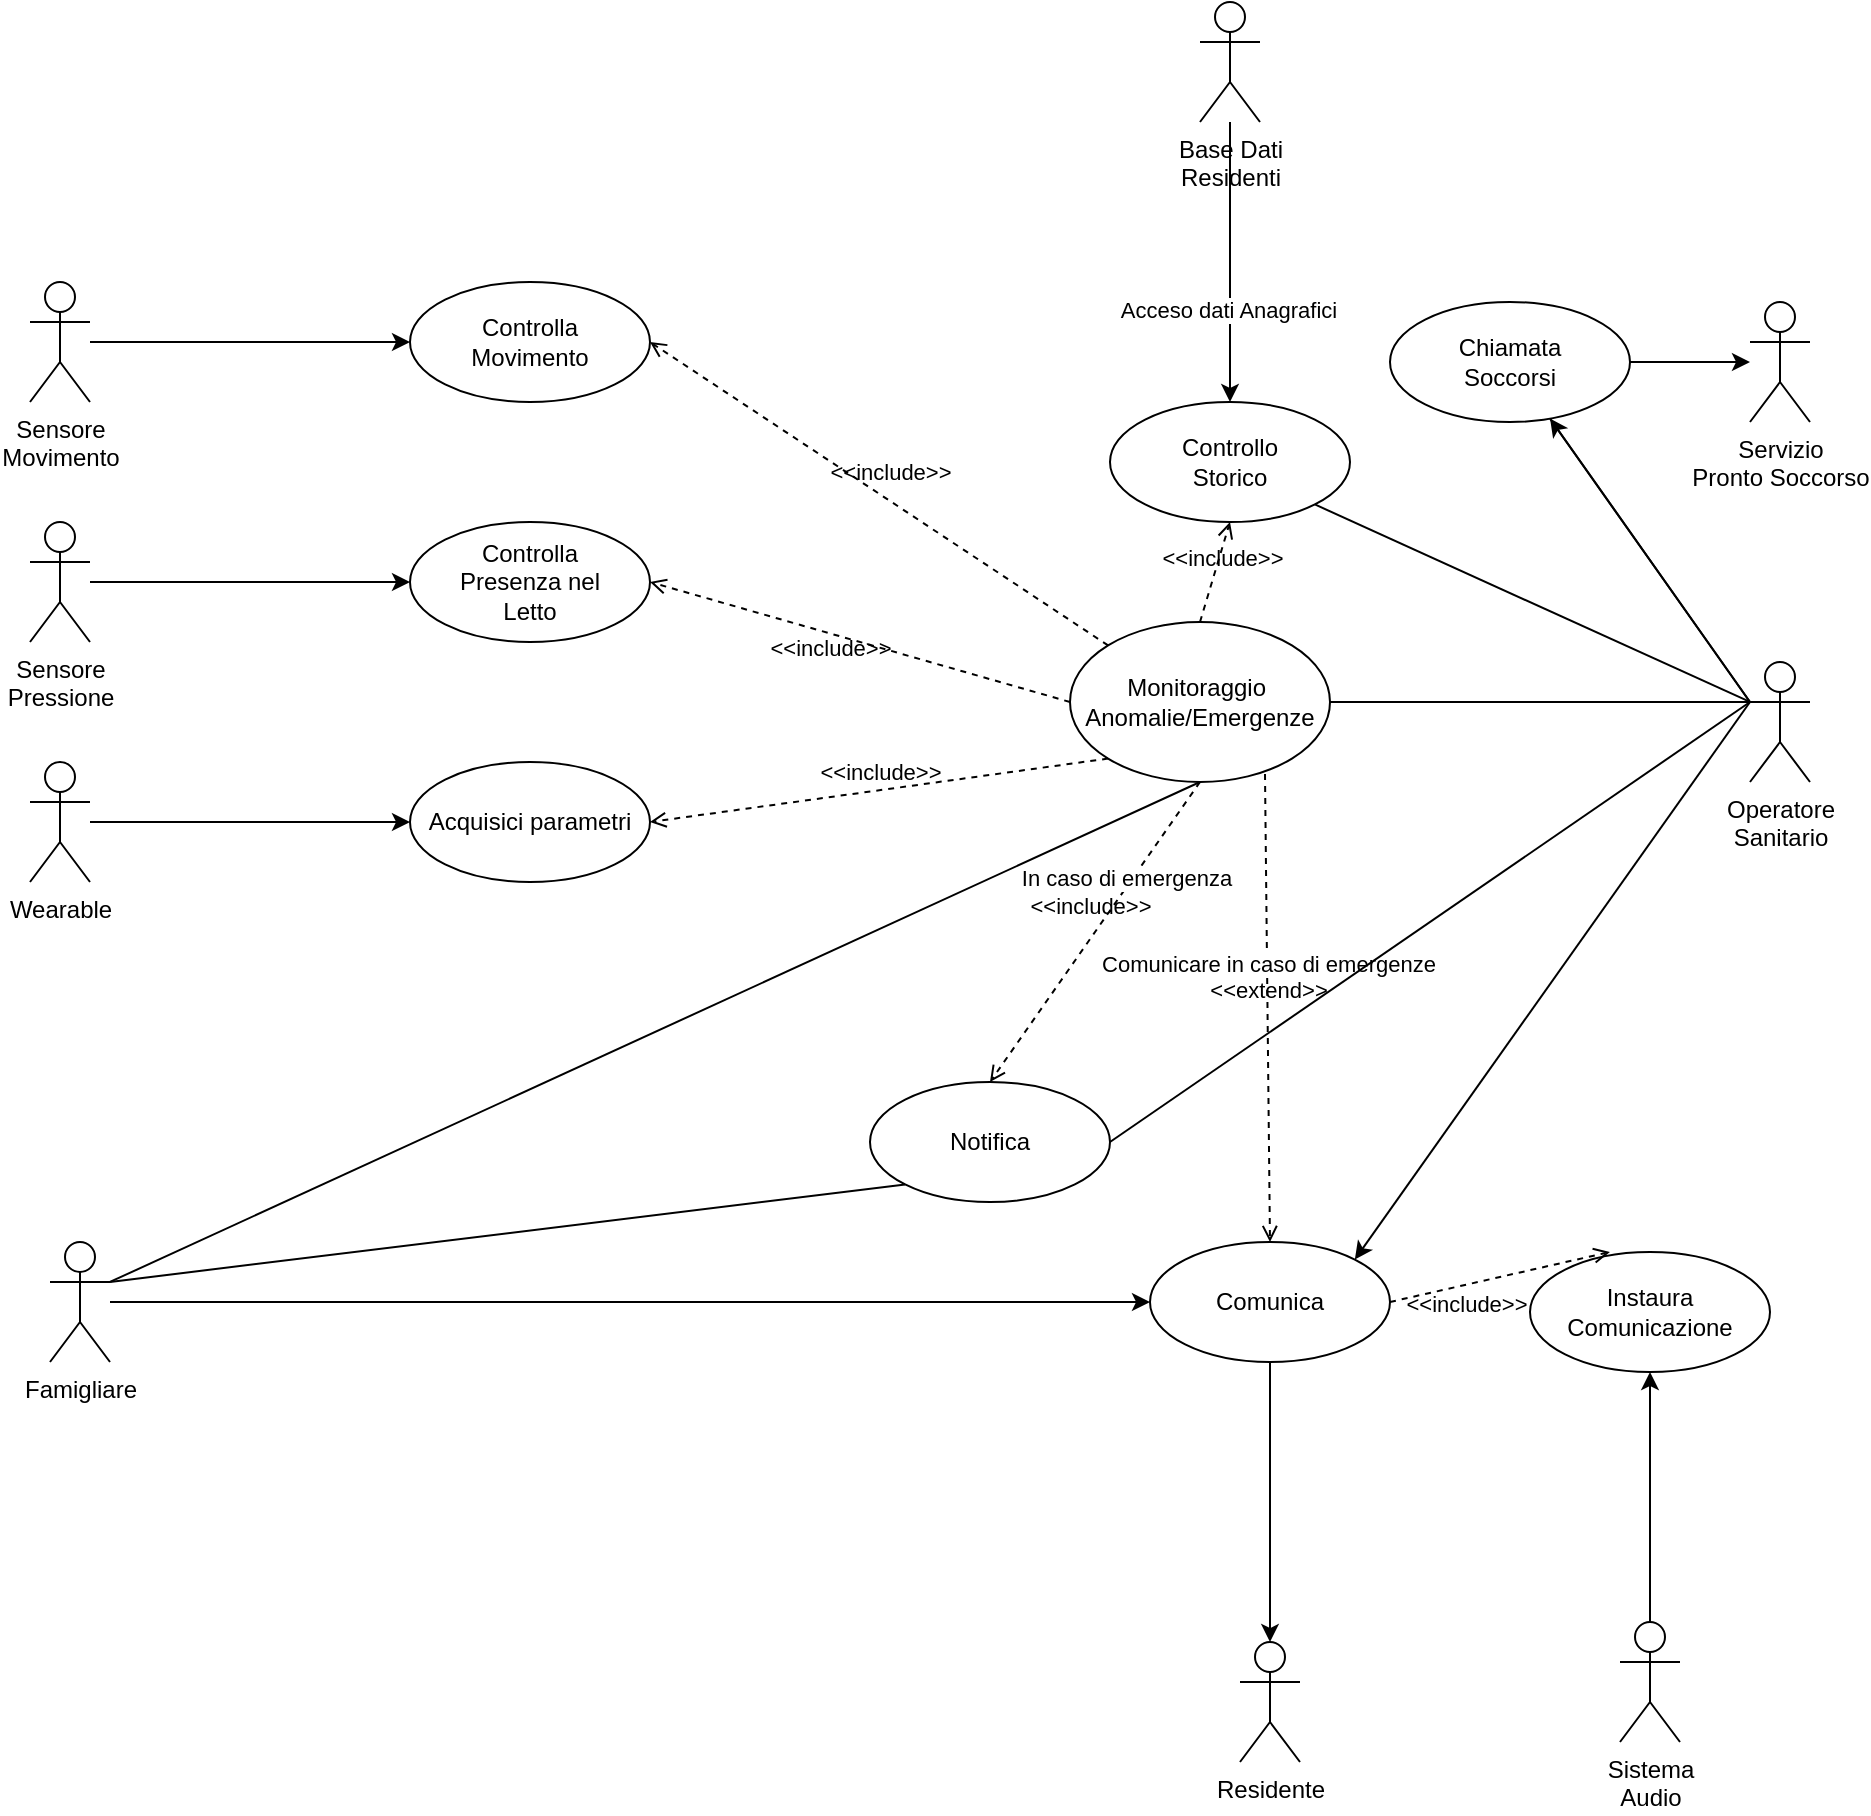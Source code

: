 <mxfile version="20.3.0" type="device"><diagram id="xuJB4tLdv7xrFmScMraw" name="Pagina-1"><mxGraphModel dx="1026" dy="2187" grid="1" gridSize="10" guides="1" tooltips="1" connect="1" arrows="1" fold="1" page="1" pageScale="1" pageWidth="827" pageHeight="1169" math="0" shadow="0"><root><mxCell id="0"/><mxCell id="1" parent="0"/><mxCell id="72Dr_-7PXUIAPF8C0Qgd-40" style="edgeStyle=none;rounded=0;orthogonalLoop=1;jettySize=auto;html=1;entryX=0.5;entryY=1;entryDx=0;entryDy=0;endArrow=none;endFill=0;startArrow=classic;startFill=1;" parent="1" source="72Dr_-7PXUIAPF8C0Qgd-1" target="72Dr_-7PXUIAPF8C0Qgd-32" edge="1"><mxGeometry relative="1" as="geometry"/></mxCell><mxCell id="72Dr_-7PXUIAPF8C0Qgd-1" value="Residente" style="shape=umlActor;verticalLabelPosition=bottom;verticalAlign=top;html=1;outlineConnect=0;" parent="1" vertex="1"><mxGeometry x="635" y="780" width="30" height="60" as="geometry"/></mxCell><mxCell id="72Dr_-7PXUIAPF8C0Qgd-39" style="edgeStyle=none;rounded=0;orthogonalLoop=1;jettySize=auto;html=1;entryX=0;entryY=0.5;entryDx=0;entryDy=0;endArrow=classic;endFill=1;" parent="1" source="72Dr_-7PXUIAPF8C0Qgd-6" target="72Dr_-7PXUIAPF8C0Qgd-32" edge="1"><mxGeometry relative="1" as="geometry"/></mxCell><mxCell id="72Dr_-7PXUIAPF8C0Qgd-62" style="edgeStyle=none;rounded=0;orthogonalLoop=1;jettySize=auto;html=1;entryX=0.5;entryY=1;entryDx=0;entryDy=0;startArrow=none;startFill=0;endArrow=none;endFill=0;exitX=1;exitY=0.333;exitDx=0;exitDy=0;exitPerimeter=0;" parent="1" target="72Dr_-7PXUIAPF8C0Qgd-54" edge="1" source="72Dr_-7PXUIAPF8C0Qgd-6"><mxGeometry relative="1" as="geometry"><mxPoint x="790" y="670" as="sourcePoint"/></mxGeometry></mxCell><mxCell id="72Dr_-7PXUIAPF8C0Qgd-6" value="&lt;div&gt;Famigliare&lt;/div&gt;&lt;div&gt;&lt;br&gt;&lt;/div&gt;" style="shape=umlActor;verticalLabelPosition=bottom;verticalAlign=top;html=1;outlineConnect=0;" parent="1" vertex="1"><mxGeometry x="40" y="580" width="30" height="60" as="geometry"/></mxCell><mxCell id="72Dr_-7PXUIAPF8C0Qgd-38" style="edgeStyle=none;rounded=0;orthogonalLoop=1;jettySize=auto;html=1;entryX=1;entryY=0;entryDx=0;entryDy=0;endArrow=classic;endFill=1;exitX=0;exitY=0.333;exitDx=0;exitDy=0;exitPerimeter=0;" parent="1" source="72Dr_-7PXUIAPF8C0Qgd-7" target="72Dr_-7PXUIAPF8C0Qgd-32" edge="1"><mxGeometry relative="1" as="geometry"><mxPoint x="790" y="310" as="sourcePoint"/></mxGeometry></mxCell><mxCell id="72Dr_-7PXUIAPF8C0Qgd-61" style="edgeStyle=none;rounded=0;orthogonalLoop=1;jettySize=auto;html=1;entryX=1;entryY=0.5;entryDx=0;entryDy=0;startArrow=none;startFill=0;endArrow=none;endFill=0;exitX=0;exitY=0.333;exitDx=0;exitDy=0;exitPerimeter=0;" parent="1" source="72Dr_-7PXUIAPF8C0Qgd-7" target="72Dr_-7PXUIAPF8C0Qgd-54" edge="1"><mxGeometry relative="1" as="geometry"><mxPoint x="780" y="380" as="sourcePoint"/></mxGeometry></mxCell><mxCell id="72Dr_-7PXUIAPF8C0Qgd-73" value="" style="edgeStyle=none;rounded=0;orthogonalLoop=1;jettySize=auto;html=1;startArrow=none;startFill=0;endArrow=classic;endFill=1;exitX=0;exitY=0.333;exitDx=0;exitDy=0;exitPerimeter=0;" parent="1" source="72Dr_-7PXUIAPF8C0Qgd-7" target="72Dr_-7PXUIAPF8C0Qgd-72" edge="1"><mxGeometry relative="1" as="geometry"/></mxCell><mxCell id="72Dr_-7PXUIAPF8C0Qgd-7" value="&lt;div&gt;Operatore&lt;/div&gt;&lt;div&gt;Sanitario&lt;br&gt;&lt;/div&gt;" style="shape=umlActor;verticalLabelPosition=bottom;verticalAlign=top;html=1;outlineConnect=0;" parent="1" vertex="1"><mxGeometry x="890" y="290" width="30" height="60" as="geometry"/></mxCell><mxCell id="72Dr_-7PXUIAPF8C0Qgd-27" value="" style="edgeStyle=orthogonalEdgeStyle;rounded=0;orthogonalLoop=1;jettySize=auto;html=1;" parent="1" source="72Dr_-7PXUIAPF8C0Qgd-8" target="72Dr_-7PXUIAPF8C0Qgd-26" edge="1"><mxGeometry relative="1" as="geometry"/></mxCell><mxCell id="72Dr_-7PXUIAPF8C0Qgd-8" value="&lt;div&gt;Sensore&lt;/div&gt;&lt;div&gt;Movimento&lt;br&gt;&lt;/div&gt;" style="shape=umlActor;verticalLabelPosition=bottom;verticalAlign=top;html=1;outlineConnect=0;" parent="1" vertex="1"><mxGeometry x="30" y="100" width="30" height="60" as="geometry"/></mxCell><mxCell id="72Dr_-7PXUIAPF8C0Qgd-29" value="" style="edgeStyle=orthogonalEdgeStyle;rounded=0;orthogonalLoop=1;jettySize=auto;html=1;" parent="1" source="72Dr_-7PXUIAPF8C0Qgd-9" target="72Dr_-7PXUIAPF8C0Qgd-28" edge="1"><mxGeometry relative="1" as="geometry"/></mxCell><mxCell id="72Dr_-7PXUIAPF8C0Qgd-9" value="&lt;div&gt;Sensore&lt;/div&gt;&lt;div&gt;Pressione&lt;br&gt;&lt;/div&gt;" style="shape=umlActor;verticalLabelPosition=bottom;verticalAlign=top;html=1;outlineConnect=0;" parent="1" vertex="1"><mxGeometry x="30" y="220" width="30" height="60" as="geometry"/></mxCell><mxCell id="72Dr_-7PXUIAPF8C0Qgd-14" value="&lt;div&gt;Sistema&lt;/div&gt;&lt;div&gt;Audio&lt;br&gt;&lt;/div&gt;" style="shape=umlActor;verticalLabelPosition=bottom;verticalAlign=top;html=1;outlineConnect=0;" parent="1" vertex="1"><mxGeometry x="825" y="770" width="30" height="60" as="geometry"/></mxCell><mxCell id="72Dr_-7PXUIAPF8C0Qgd-77" style="edgeStyle=none;rounded=0;orthogonalLoop=1;jettySize=auto;html=1;startArrow=classic;startFill=1;endArrow=none;endFill=0;" parent="1" source="72Dr_-7PXUIAPF8C0Qgd-15" target="72Dr_-7PXUIAPF8C0Qgd-72" edge="1"><mxGeometry relative="1" as="geometry"/></mxCell><mxCell id="72Dr_-7PXUIAPF8C0Qgd-15" value="&lt;div&gt;Servizio&lt;/div&gt;&lt;div&gt;Pronto Soccorso&lt;br&gt;&lt;/div&gt;" style="shape=umlActor;verticalLabelPosition=bottom;verticalAlign=top;html=1;outlineConnect=0;" parent="1" vertex="1"><mxGeometry x="890" y="110" width="30" height="60" as="geometry"/></mxCell><mxCell id="72Dr_-7PXUIAPF8C0Qgd-66" style="edgeStyle=none;rounded=0;orthogonalLoop=1;jettySize=auto;html=1;startArrow=none;startFill=0;endArrow=classic;endFill=1;" parent="1" source="72Dr_-7PXUIAPF8C0Qgd-18" target="72Dr_-7PXUIAPF8C0Qgd-64" edge="1"><mxGeometry relative="1" as="geometry"/></mxCell><mxCell id="6zjW-kCq1m-5qwzICEYX-19" value="Acceso dati Anagrafici" style="edgeLabel;html=1;align=center;verticalAlign=middle;resizable=0;points=[];" vertex="1" connectable="0" parent="72Dr_-7PXUIAPF8C0Qgd-66"><mxGeometry x="0.34" y="-1" relative="1" as="geometry"><mxPoint as="offset"/></mxGeometry></mxCell><mxCell id="72Dr_-7PXUIAPF8C0Qgd-18" value="&lt;div&gt;Base Dati&lt;/div&gt;&lt;div&gt;Residenti&lt;br&gt;&lt;/div&gt;" style="shape=umlActor;verticalLabelPosition=bottom;verticalAlign=top;html=1;outlineConnect=0;" parent="1" vertex="1"><mxGeometry x="615" y="-40" width="30" height="60" as="geometry"/></mxCell><mxCell id="72Dr_-7PXUIAPF8C0Qgd-45" value="" style="edgeStyle=none;rounded=0;orthogonalLoop=1;jettySize=auto;html=1;startArrow=none;startFill=0;endArrow=classic;endFill=1;" parent="1" source="72Dr_-7PXUIAPF8C0Qgd-21" target="72Dr_-7PXUIAPF8C0Qgd-44" edge="1"><mxGeometry relative="1" as="geometry"/></mxCell><mxCell id="72Dr_-7PXUIAPF8C0Qgd-21" value="&lt;div&gt;&lt;span style=&quot;background-color: initial;&quot;&gt;Wearable&lt;/span&gt;&lt;/div&gt;&lt;div&gt;&lt;br&gt;&lt;/div&gt;" style="shape=umlActor;verticalLabelPosition=bottom;verticalAlign=top;html=1;outlineConnect=0;" parent="1" vertex="1"><mxGeometry x="30" y="340" width="30" height="60" as="geometry"/></mxCell><mxCell id="72Dr_-7PXUIAPF8C0Qgd-26" value="&lt;div&gt;Controlla&lt;/div&gt;&lt;div&gt;Movimento&lt;br&gt;&lt;/div&gt;" style="ellipse;whiteSpace=wrap;html=1;verticalAlign=middle;" parent="1" vertex="1"><mxGeometry x="220" y="100" width="120" height="60" as="geometry"/></mxCell><mxCell id="72Dr_-7PXUIAPF8C0Qgd-28" value="&lt;div&gt;Controlla&lt;br&gt;&lt;/div&gt;&lt;div&gt;Presenza nel&lt;/div&gt;&lt;div&gt;Letto&lt;br&gt;&lt;/div&gt;" style="ellipse;whiteSpace=wrap;html=1;verticalAlign=middle;" parent="1" vertex="1"><mxGeometry x="220" y="220" width="120" height="60" as="geometry"/></mxCell><mxCell id="72Dr_-7PXUIAPF8C0Qgd-32" value="&lt;div&gt;Comunica&lt;/div&gt;" style="ellipse;whiteSpace=wrap;html=1;verticalAlign=middle;" parent="1" vertex="1"><mxGeometry x="590" y="580" width="120" height="60" as="geometry"/></mxCell><mxCell id="72Dr_-7PXUIAPF8C0Qgd-44" value="Acquisici parametri" style="ellipse;whiteSpace=wrap;html=1;verticalAlign=middle;" parent="1" vertex="1"><mxGeometry x="220" y="340" width="120" height="60" as="geometry"/></mxCell><mxCell id="72Dr_-7PXUIAPF8C0Qgd-54" value="&lt;div&gt;Monitoraggio&amp;nbsp; Anomalie/Emergenze&lt;br&gt;&lt;/div&gt;" style="ellipse;whiteSpace=wrap;html=1;" parent="1" vertex="1"><mxGeometry x="550" y="270" width="130" height="80" as="geometry"/></mxCell><mxCell id="72Dr_-7PXUIAPF8C0Qgd-56" value="&amp;lt;&amp;lt;include&amp;gt;&amp;gt;" style="html=1;verticalAlign=bottom;labelBackgroundColor=none;endArrow=open;endFill=0;dashed=1;rounded=0;exitX=0;exitY=0;exitDx=0;exitDy=0;entryX=1;entryY=0.5;entryDx=0;entryDy=0;" parent="1" source="72Dr_-7PXUIAPF8C0Qgd-54" target="72Dr_-7PXUIAPF8C0Qgd-26" edge="1"><mxGeometry x="-0.024" y="-4" width="160" relative="1" as="geometry"><mxPoint x="450" y="160" as="sourcePoint"/><mxPoint x="610" y="160" as="targetPoint"/><mxPoint as="offset"/></mxGeometry></mxCell><mxCell id="72Dr_-7PXUIAPF8C0Qgd-57" value="&amp;lt;&amp;lt;include&amp;gt;&amp;gt;" style="html=1;verticalAlign=bottom;labelBackgroundColor=none;endArrow=open;endFill=0;dashed=1;rounded=0;exitX=0;exitY=0.5;exitDx=0;exitDy=0;entryX=1;entryY=0.5;entryDx=0;entryDy=0;" parent="1" source="72Dr_-7PXUIAPF8C0Qgd-54" target="72Dr_-7PXUIAPF8C0Qgd-28" edge="1"><mxGeometry x="0.1" y="16" width="160" relative="1" as="geometry"><mxPoint x="520" y="280" as="sourcePoint"/><mxPoint x="370.0" y="80" as="targetPoint"/><mxPoint as="offset"/></mxGeometry></mxCell><mxCell id="72Dr_-7PXUIAPF8C0Qgd-58" value="&amp;lt;&amp;lt;include&amp;gt;&amp;gt;" style="html=1;verticalAlign=bottom;labelBackgroundColor=none;endArrow=open;endFill=0;dashed=1;rounded=0;exitX=0;exitY=1;exitDx=0;exitDy=0;entryX=1;entryY=0.5;entryDx=0;entryDy=0;" parent="1" source="72Dr_-7PXUIAPF8C0Qgd-54" target="72Dr_-7PXUIAPF8C0Qgd-44" edge="1"><mxGeometry width="160" relative="1" as="geometry"><mxPoint x="530" y="290" as="sourcePoint"/><mxPoint x="380.0" y="90" as="targetPoint"/></mxGeometry></mxCell><mxCell id="72Dr_-7PXUIAPF8C0Qgd-64" value="&lt;div&gt;Controllo&lt;/div&gt;&lt;div&gt;Storico&lt;br&gt;&lt;/div&gt;" style="ellipse;whiteSpace=wrap;html=1;verticalAlign=middle;" parent="1" vertex="1"><mxGeometry x="570" y="160" width="120" height="60" as="geometry"/></mxCell><mxCell id="6zjW-kCq1m-5qwzICEYX-1" value="&amp;lt;&amp;lt;extend&amp;gt;&amp;gt;" style="html=1;verticalAlign=bottom;labelBackgroundColor=none;endArrow=open;endFill=0;dashed=1;rounded=0;entryX=0.5;entryY=0;entryDx=0;entryDy=0;exitX=0.75;exitY=0.95;exitDx=0;exitDy=0;exitPerimeter=0;" edge="1" parent="1" source="72Dr_-7PXUIAPF8C0Qgd-54" target="72Dr_-7PXUIAPF8C0Qgd-32"><mxGeometry width="160" relative="1" as="geometry"><mxPoint x="562.426" y="291.716" as="sourcePoint"/><mxPoint x="580" y="200" as="targetPoint"/></mxGeometry></mxCell><mxCell id="6zjW-kCq1m-5qwzICEYX-17" value="Comunicare in caso di emergenze" style="edgeLabel;html=1;align=center;verticalAlign=middle;resizable=0;points=[];" vertex="1" connectable="0" parent="6zjW-kCq1m-5qwzICEYX-1"><mxGeometry x="-0.19" relative="1" as="geometry"><mxPoint as="offset"/></mxGeometry></mxCell><mxCell id="6zjW-kCq1m-5qwzICEYX-2" value="&lt;div&gt;Instaura&lt;/div&gt;&lt;div&gt;Comunicazione&lt;/div&gt;" style="ellipse;whiteSpace=wrap;html=1;verticalAlign=middle;" vertex="1" parent="1"><mxGeometry x="780" y="585" width="120" height="60" as="geometry"/></mxCell><mxCell id="6zjW-kCq1m-5qwzICEYX-5" value="&amp;lt;&amp;lt;include&amp;gt;&amp;gt;" style="html=1;verticalAlign=bottom;labelBackgroundColor=none;endArrow=open;endFill=0;dashed=1;rounded=0;exitX=1;exitY=0.5;exitDx=0;exitDy=0;entryX=0.333;entryY=0;entryDx=0;entryDy=0;entryPerimeter=0;" edge="1" parent="1" source="72Dr_-7PXUIAPF8C0Qgd-32" target="6zjW-kCq1m-5qwzICEYX-2"><mxGeometry x="-0.381" y="-18" width="160" relative="1" as="geometry"><mxPoint x="400" y="570" as="sourcePoint"/><mxPoint x="250" y="370" as="targetPoint"/><mxPoint as="offset"/></mxGeometry></mxCell><mxCell id="6zjW-kCq1m-5qwzICEYX-7" style="edgeStyle=none;rounded=0;orthogonalLoop=1;jettySize=auto;html=1;entryX=0.5;entryY=1;entryDx=0;entryDy=0;endArrow=classic;endFill=1;exitX=0.5;exitY=0;exitDx=0;exitDy=0;exitPerimeter=0;" edge="1" parent="1" source="72Dr_-7PXUIAPF8C0Qgd-14" target="6zjW-kCq1m-5qwzICEYX-2"><mxGeometry relative="1" as="geometry"><mxPoint x="800" y="680" as="sourcePoint"/><mxPoint x="500" y="680" as="targetPoint"/></mxGeometry></mxCell><mxCell id="72Dr_-7PXUIAPF8C0Qgd-72" value="&lt;div&gt;Chiamata&lt;/div&gt;&lt;div&gt;Soccorsi&lt;br&gt;&lt;/div&gt;" style="ellipse;whiteSpace=wrap;html=1;verticalAlign=middle;" parent="1" vertex="1"><mxGeometry x="710" y="110" width="120" height="60" as="geometry"/></mxCell><mxCell id="6zjW-kCq1m-5qwzICEYX-8" value="" style="edgeStyle=none;rounded=0;orthogonalLoop=1;jettySize=auto;html=1;startArrow=none;startFill=0;endArrow=none;endFill=1;exitX=0;exitY=0.333;exitDx=0;exitDy=0;exitPerimeter=0;" edge="1" parent="1" source="72Dr_-7PXUIAPF8C0Qgd-7" target="72Dr_-7PXUIAPF8C0Qgd-72"><mxGeometry relative="1" as="geometry"><mxPoint x="790" y="380" as="sourcePoint"/><Array as="points"/><mxPoint x="654.109" y="99.159" as="targetPoint"/></mxGeometry></mxCell><mxCell id="6zjW-kCq1m-5qwzICEYX-9" value="&amp;lt;&amp;lt;include&amp;gt;&amp;gt;" style="html=1;verticalAlign=bottom;labelBackgroundColor=none;endArrow=open;endFill=0;dashed=1;rounded=0;entryX=0.5;entryY=1;entryDx=0;entryDy=0;exitX=0.5;exitY=0;exitDx=0;exitDy=0;" edge="1" parent="1" source="72Dr_-7PXUIAPF8C0Qgd-54" target="72Dr_-7PXUIAPF8C0Qgd-64"><mxGeometry x="-0.024" y="-4" width="160" relative="1" as="geometry"><mxPoint x="615" y="260" as="sourcePoint"/><mxPoint x="370" y="80" as="targetPoint"/><mxPoint as="offset"/></mxGeometry></mxCell><mxCell id="6zjW-kCq1m-5qwzICEYX-10" value="" style="edgeStyle=none;rounded=0;orthogonalLoop=1;jettySize=auto;html=1;startArrow=none;startFill=0;endArrow=none;endFill=1;entryX=1;entryY=1;entryDx=0;entryDy=0;exitX=0;exitY=0.333;exitDx=0;exitDy=0;exitPerimeter=0;" edge="1" parent="1" source="72Dr_-7PXUIAPF8C0Qgd-7" target="72Dr_-7PXUIAPF8C0Qgd-64"><mxGeometry relative="1" as="geometry"><mxPoint x="790" y="380" as="sourcePoint"/><Array as="points"/><mxPoint x="728.485" y="139.698" as="targetPoint"/></mxGeometry></mxCell><mxCell id="6zjW-kCq1m-5qwzICEYX-22" value="&lt;div&gt;Notifica&lt;/div&gt;" style="ellipse;whiteSpace=wrap;html=1;verticalAlign=middle;" vertex="1" parent="1"><mxGeometry x="450" y="500" width="120" height="60" as="geometry"/></mxCell><mxCell id="6zjW-kCq1m-5qwzICEYX-23" value="&amp;lt;&amp;lt;include&amp;gt;&amp;gt;" style="html=1;verticalAlign=bottom;labelBackgroundColor=none;endArrow=open;endFill=0;dashed=1;rounded=0;exitX=0.5;exitY=1;exitDx=0;exitDy=0;entryX=0.5;entryY=0;entryDx=0;entryDy=0;" edge="1" parent="1" source="72Dr_-7PXUIAPF8C0Qgd-54" target="6zjW-kCq1m-5qwzICEYX-22"><mxGeometry x="-0.024" y="-4" width="160" relative="1" as="geometry"><mxPoint x="648.79" y="279.04" as="sourcePoint"/><mxPoint x="700" y="170" as="targetPoint"/><mxPoint as="offset"/></mxGeometry></mxCell><mxCell id="6zjW-kCq1m-5qwzICEYX-24" value="In caso di emergenza" style="edgeLabel;html=1;align=center;verticalAlign=middle;resizable=0;points=[];" vertex="1" connectable="0" parent="6zjW-kCq1m-5qwzICEYX-23"><mxGeometry x="-0.337" y="-3" relative="1" as="geometry"><mxPoint as="offset"/></mxGeometry></mxCell><mxCell id="6zjW-kCq1m-5qwzICEYX-25" style="edgeStyle=none;rounded=0;orthogonalLoop=1;jettySize=auto;html=1;entryX=1;entryY=0.5;entryDx=0;entryDy=0;startArrow=none;startFill=0;endArrow=none;endFill=0;exitX=0;exitY=0.333;exitDx=0;exitDy=0;exitPerimeter=0;" edge="1" parent="1" source="72Dr_-7PXUIAPF8C0Qgd-7" target="6zjW-kCq1m-5qwzICEYX-22"><mxGeometry relative="1" as="geometry"><mxPoint x="900" y="320" as="sourcePoint"/><mxPoint x="690" y="320" as="targetPoint"/></mxGeometry></mxCell><mxCell id="6zjW-kCq1m-5qwzICEYX-26" style="edgeStyle=none;rounded=0;orthogonalLoop=1;jettySize=auto;html=1;entryX=0;entryY=1;entryDx=0;entryDy=0;startArrow=none;startFill=0;endArrow=none;endFill=0;exitX=1;exitY=0.333;exitDx=0;exitDy=0;exitPerimeter=0;" edge="1" parent="1" source="72Dr_-7PXUIAPF8C0Qgd-6" target="6zjW-kCq1m-5qwzICEYX-22"><mxGeometry relative="1" as="geometry"><mxPoint x="900" y="360" as="sourcePoint"/><mxPoint x="605" y="150" as="targetPoint"/></mxGeometry></mxCell></root></mxGraphModel></diagram></mxfile>